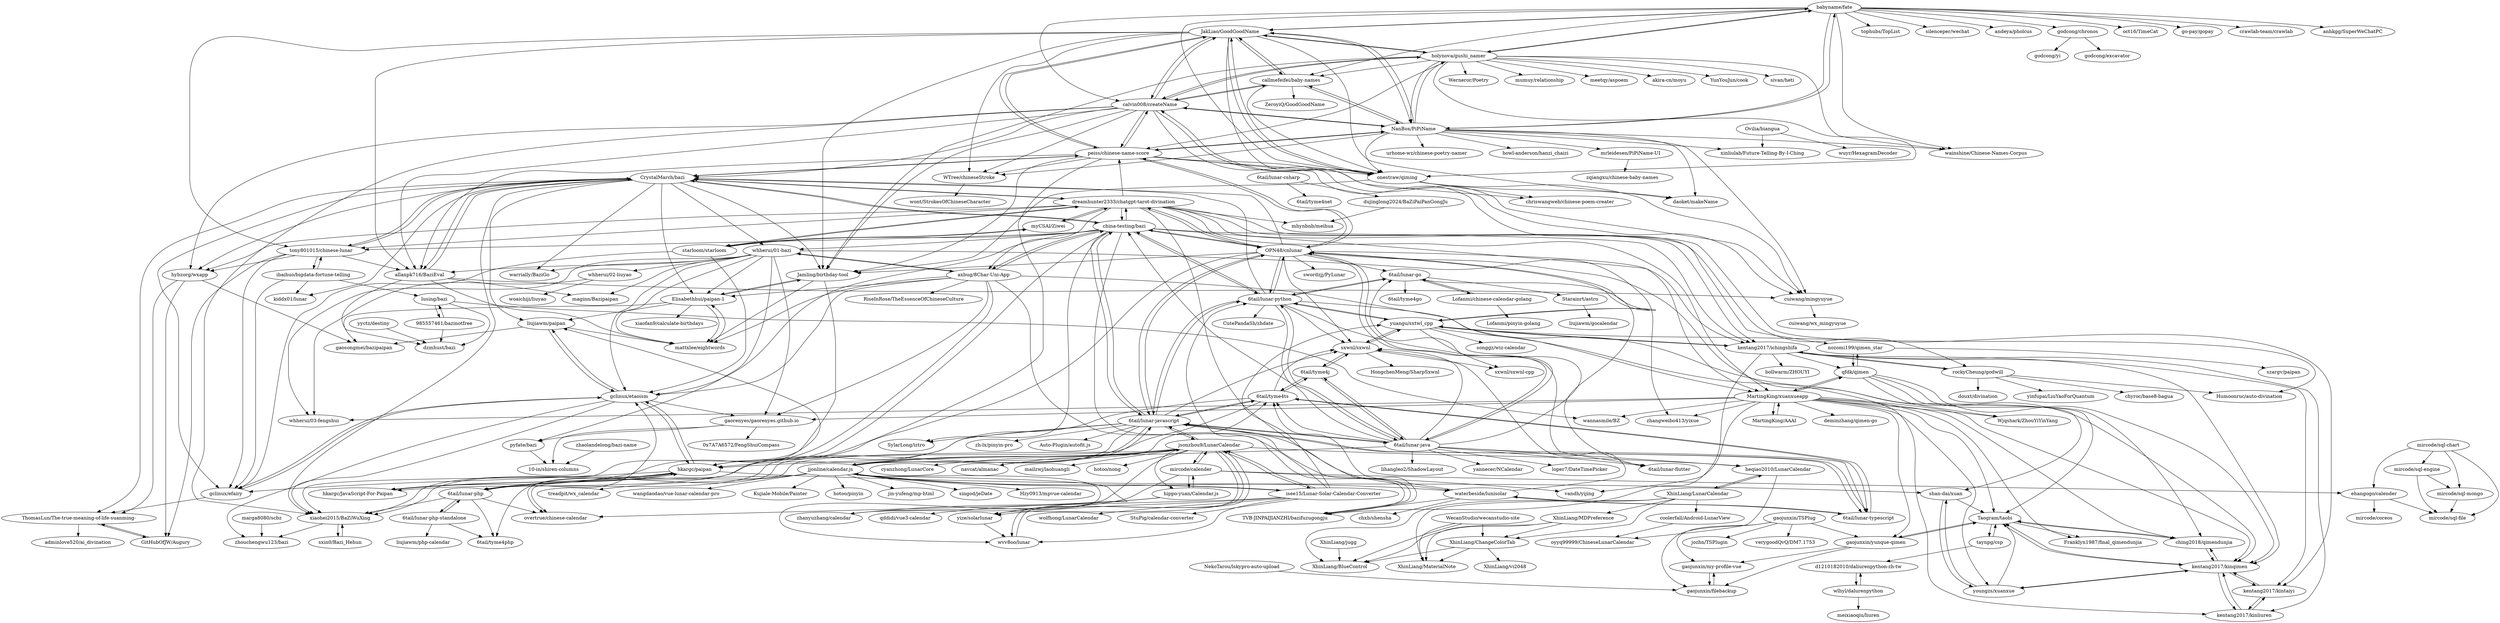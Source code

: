 digraph G {
"babyname/fate" -> "JakLiao/GoodGoodName"
"babyname/fate" -> "holynova/gushi_namer"
"babyname/fate" -> "wainshine/Chinese-Names-Corpus" ["e"=1]
"babyname/fate" -> "callmefeifei/baby-names"
"babyname/fate" -> "tophubs/TopList" ["e"=1]
"babyname/fate" -> "calvin008/createName"
"babyname/fate" -> "NanBox/PiPiName"
"babyname/fate" -> "silenceper/wechat" ["e"=1]
"babyname/fate" -> "andeya/pholcus" ["e"=1]
"babyname/fate" -> "godcong/chronos"
"babyname/fate" -> "oct16/TimeCat" ["e"=1]
"babyname/fate" -> "onestraw/qiming"
"babyname/fate" -> "go-pay/gopay" ["e"=1]
"babyname/fate" -> "crawlab-team/crawlab" ["e"=1]
"babyname/fate" -> "anhkgg/SuperWeChatPC" ["e"=1]
"CrystalMarch/bazi" -> "peiss/chinese-name-score"
"CrystalMarch/bazi" -> "tony801015/chinese-lunar"
"CrystalMarch/bazi" -> "kiddx01/lunar"
"CrystalMarch/bazi" -> "allanpk716/BaziEval"
"CrystalMarch/bazi" -> "Elisabethhui/paipan-1"
"CrystalMarch/bazi" -> "gclinux/efairy"
"CrystalMarch/bazi" -> "hybzorg/wxapp"
"CrystalMarch/bazi" -> "china-testing/bazi"
"CrystalMarch/bazi" -> "Jamling/birthday-tool"
"CrystalMarch/bazi" -> "whherui/01-bazi"
"CrystalMarch/bazi" -> "ThomasLun/The-true-meaning-of-life-suanming-"
"CrystalMarch/bazi" -> "warrially/BaziGo"
"CrystalMarch/bazi" -> "xiaohei2015/BaZiWuXing"
"CrystalMarch/bazi" -> "liujiawm/paipan"
"CrystalMarch/bazi" -> "dreamhunter2333/chatgpt-tarot-divination"
"OPN48/cnlunar" -> "6tail/lunar-python"
"OPN48/cnlunar" -> "china-testing/bazi"
"OPN48/cnlunar" -> "yuangu/sxtwl_cpp"
"OPN48/cnlunar" -> "sxwnl/sxwnl"
"OPN48/cnlunar" -> "peiss/chinese-name-score"
"OPN48/cnlunar" -> "6tail/lunar-java"
"OPN48/cnlunar" -> "dreamhunter2333/chatgpt-tarot-divination"
"OPN48/cnlunar" -> "6tail/lunar-javascript"
"OPN48/cnlunar" -> "kentang2017/ichingshifa"
"OPN48/cnlunar" -> "shan-dai/xuan"
"OPN48/cnlunar" -> "6tail/lunar-go"
"OPN48/cnlunar" -> "hkargc/paipan"
"OPN48/cnlunar" -> "CrystalMarch/bazi"
"OPN48/cnlunar" -> "swordzjj/PyLunar"
"OPN48/cnlunar" -> "Jamling/birthday-tool"
"nozomi199/qimen_star" -> "qfdk/qimen"
"nozomi199/qimen_star" -> "szargv/paipan"
"6tail/lunar-java" -> "6tail/tyme4j"
"6tail/lunar-java" -> "6tail/lunar-javascript"
"6tail/lunar-java" -> "heqiao2010/LunarCalendar"
"6tail/lunar-java" -> "OPN48/cnlunar"
"6tail/lunar-java" -> "6tail/lunar-python"
"6tail/lunar-java" -> "6tail/lunar-go"
"6tail/lunar-java" -> "sxwnl/sxwnl"
"6tail/lunar-java" -> "yannecer/NCalendar" ["e"=1]
"6tail/lunar-java" -> "china-testing/bazi"
"6tail/lunar-java" -> "loper7/DateTimePicker" ["e"=1]
"6tail/lunar-java" -> "6tail/lunar-typescript"
"6tail/lunar-java" -> "6tail/tyme4ts"
"6tail/lunar-java" -> "6tail/lunar-flutter"
"6tail/lunar-java" -> "hkargc/paipan"
"6tail/lunar-java" -> "lihangleo2/ShadowLayout" ["e"=1]
"JakLiao/GoodGoodName" -> "onestraw/qiming"
"JakLiao/GoodGoodName" -> "calvin008/createName"
"JakLiao/GoodGoodName" -> "NanBox/PiPiName"
"JakLiao/GoodGoodName" -> "holynova/gushi_namer"
"JakLiao/GoodGoodName" -> "callmefeifei/baby-names"
"JakLiao/GoodGoodName" -> "peiss/chinese-name-score"
"JakLiao/GoodGoodName" -> "babyname/fate"
"JakLiao/GoodGoodName" -> "Jamling/birthday-tool"
"JakLiao/GoodGoodName" -> "cuiwang/mingyuyue"
"JakLiao/GoodGoodName" -> "daoket/makeName"
"JakLiao/GoodGoodName" -> "allanpk716/BaziEval"
"JakLiao/GoodGoodName" -> "tony801015/chinese-lunar"
"JakLiao/GoodGoodName" -> "WTree/chineseStroke"
"qfdk/qimen" -> "MartingKing/xuanxueapp"
"qfdk/qimen" -> "ching2018/qimendunjia"
"qfdk/qimen" -> "nozomi199/qimen_star"
"qfdk/qimen" -> "kentang2017/kinqimen"
"qfdk/qimen" -> "Taogram/taobi"
"qfdk/qimen" -> "Wjqshark/ZhouYiYinYang"
"china-testing/bazi" -> "MartingKing/xuanxueapp"
"china-testing/bazi" -> "axbug/8Char-Uni-App"
"china-testing/bazi" -> "6tail/lunar-python"
"china-testing/bazi" -> "whherui/01-bazi"
"china-testing/bazi" -> "CrystalMarch/bazi"
"china-testing/bazi" -> "dreamhunter2333/chatgpt-tarot-divination"
"china-testing/bazi" -> "gclinux/etaoism"
"china-testing/bazi" -> "OPN48/cnlunar"
"china-testing/bazi" -> "SylarLong/iztro" ["e"=1]
"china-testing/bazi" -> "hkargc/paipan"
"china-testing/bazi" -> "6tail/lunar-javascript"
"china-testing/bazi" -> "TVB-JINPAIJIANZHI/bazifuzugongju"
"china-testing/bazi" -> "kentang2017/ichingshifa"
"china-testing/bazi" -> "tony801015/chinese-lunar"
"china-testing/bazi" -> "starloom/starloom"
"jjonline/calendar.js" -> "6tail/lunar-javascript"
"jjonline/calendar.js" -> "jsonzhou9/LunarCalendar"
"jjonline/calendar.js" -> "yize/solarlunar"
"jjonline/calendar.js" -> "isee15/Lunar-Solar-Calendar-Converter"
"jjonline/calendar.js" -> "waterbeside/lunisolar"
"jjonline/calendar.js" -> "overtrue/chinese-calendar" ["e"=1]
"jjonline/calendar.js" -> "wangdaodao/vue-lunar-calendar-pro"
"jjonline/calendar.js" -> "wvv8oo/lunar"
"jjonline/calendar.js" -> "Kujiale-Mobile/Painter" ["e"=1]
"jjonline/calendar.js" -> "hotoo/pinyin" ["e"=1]
"jjonline/calendar.js" -> "jin-yufeng/mp-html" ["e"=1]
"jjonline/calendar.js" -> "singod/jeDate" ["e"=1]
"jjonline/calendar.js" -> "Hzy0913/mpvue-calendar" ["e"=1]
"jjonline/calendar.js" -> "treadpit/wx_calendar" ["e"=1]
"jjonline/calendar.js" -> "6tail/tyme4ts"
"jsonzhou9/LunarCalendar" -> "mircode/calender"
"jsonzhou9/LunarCalendar" -> "wvv8oo/lunar"
"jsonzhou9/LunarCalendar" -> "hippo-yuan/Calendar.js"
"jsonzhou9/LunarCalendar" -> "isee15/Lunar-Solar-Calendar-Converter"
"jsonzhou9/LunarCalendar" -> "overtrue/chinese-calendar" ["e"=1]
"jsonzhou9/LunarCalendar" -> "jjonline/calendar.js"
"jsonzhou9/LunarCalendar" -> "yize/solarlunar"
"jsonzhou9/LunarCalendar" -> "hotoo/nong"
"jsonzhou9/LunarCalendar" -> "cyanzhong/LunarCore" ["e"=1]
"jsonzhou9/LunarCalendar" -> "6tail/lunar-javascript"
"jsonzhou9/LunarCalendar" -> "heqiao2010/LunarCalendar"
"jsonzhou9/LunarCalendar" -> "zhanyuzhang/calendar"
"jsonzhou9/LunarCalendar" -> "navcat/almanac"
"jsonzhou9/LunarCalendar" -> "mailzwj/laohuangli" ["e"=1]
"yyctz/destiny" -> "dzmhust/bazi"
"Lofanmi/chinese-calendar-golang" -> "6tail/lunar-go"
"Lofanmi/chinese-calendar-golang" -> "Lofanmi/pinyin-golang"
"6tail/lunar-javascript" -> "6tail/tyme4ts"
"6tail/lunar-javascript" -> "6tail/lunar-typescript"
"6tail/lunar-javascript" -> "6tail/lunar-java"
"6tail/lunar-javascript" -> "jjonline/calendar.js"
"6tail/lunar-javascript" -> "sxwnl/sxwnl"
"6tail/lunar-javascript" -> "china-testing/bazi"
"6tail/lunar-javascript" -> "OPN48/cnlunar"
"6tail/lunar-javascript" -> "6tail/lunar-python"
"6tail/lunar-javascript" -> "SylarLong/iztro" ["e"=1]
"6tail/lunar-javascript" -> "waterbeside/lunisolar"
"6tail/lunar-javascript" -> "Auto-Plugin/autofit.js" ["e"=1]
"6tail/lunar-javascript" -> "hkargc/paipan"
"6tail/lunar-javascript" -> "jsonzhou9/LunarCalendar"
"6tail/lunar-javascript" -> "zh-lx/pinyin-pro" ["e"=1]
"6tail/lunar-javascript" -> "6tail/lunar-php"
"WTree/chineseStroke" -> "wont/StrokesOfChineseCharacter"
"XhinLiang/jugg" -> "XhinLiang/BlueControl"
"ibaihuo/bigdata-fortune-telling" -> "tony801015/chinese-lunar"
"ibaihuo/bigdata-fortune-telling" -> "kiddx01/lunar"
"ibaihuo/bigdata-fortune-telling" -> "lusing/bazi"
"ibaihuo/bigdata-fortune-telling" -> "gclinux/efairy"
"rockyCheung/godwill" -> "chyroc/base8-bagua"
"rockyCheung/godwill" -> "douxt/divination"
"rockyCheung/godwill" -> "Humoonruc/auto-divination"
"rockyCheung/godwill" -> "kentang2017/ichingshifa"
"rockyCheung/godwill" -> "yinfupai/LiuYaoForQuantum"
"kentang2017/ichingshifa" -> "kentang2017/kinliuren"
"kentang2017/ichingshifa" -> "kentang2017/kinqimen"
"kentang2017/ichingshifa" -> "kentang2017/kintaiyi"
"kentang2017/ichingshifa" -> "bollwarm/ZHOUYI"
"kentang2017/ichingshifa" -> "rockyCheung/godwill"
"kentang2017/ichingshifa" -> "yuangu/sxtwl_cpp"
"kentang2017/ichingshifa" -> "qfdk/qimen"
"kentang2017/ichingshifa" -> "TVB-JINPAIJIANZHI/bazifuzugongju"
"godcong/chronos" -> "godcong/excavator"
"godcong/chronos" -> "godcong/yi"
"onestraw/qiming" -> "JakLiao/GoodGoodName"
"onestraw/qiming" -> "daoket/makeName"
"onestraw/qiming" -> "calvin008/createName"
"onestraw/qiming" -> "Jamling/birthday-tool"
"onestraw/qiming" -> "chriswangweb/chinese-poem-creater"
"onestraw/qiming" -> "cuiwang/mingyuyue"
"liujiawm/paipan" -> "gaosongmei/bazipaipan"
"liujiawm/paipan" -> "gclinux/etaoism"
"liujiawm/paipan" -> "mattxlee/eightwords"
"hybzorg/wxapp" -> "GitHubOfJW/Augury"
"hybzorg/wxapp" -> "gaosongmei/bazipaipan"
"hybzorg/wxapp" -> "ThomasLun/The-true-meaning-of-life-suanming-"
"gclinux/efairy" -> "gclinux/etaoism"
"gclinux/efairy" -> "ThomasLun/The-true-meaning-of-life-suanming-"
"whherui/02-liuyao" -> "woaichiji/liuyao"
"whherui/02-liuyao" -> "whherui/03-fengshui"
"xiaohei2015/BaZiWuXing" -> "sxin0/Bazi_Hehun"
"xiaohei2015/BaZiWuXing" -> "zhouchengwu123/bazi"
"wlhyl/dalurenpython" -> "d1210182010/daliurenpython-zh-tw"
"wlhyl/dalurenpython" -> "meixiaoqiu/liuren"
"sxin0/Bazi_Hehun" -> "xiaohei2015/BaZiWuXing"
"lusing/bazi" -> "985557461/bazinotfree"
"lusing/bazi" -> "dzmhust/bazi"
"lusing/bazi" -> "wannasmile/BZ"
"GitHubOfJW/Augury" -> "ThomasLun/The-true-meaning-of-life-suanming-"
"isee15/Lunar-Solar-Calendar-Converter" -> "jsonzhou9/LunarCalendar"
"isee15/Lunar-Solar-Calendar-Converter" -> "overtrue/chinese-calendar" ["e"=1]
"isee15/Lunar-Solar-Calendar-Converter" -> "wvv8oo/lunar"
"isee15/Lunar-Solar-Calendar-Converter" -> "jjonline/calendar.js"
"isee15/Lunar-Solar-Calendar-Converter" -> "wolfhong/LunarCalendar"
"isee15/Lunar-Solar-Calendar-Converter" -> "6tail/lunar-python"
"isee15/Lunar-Solar-Calendar-Converter" -> "yuangu/sxtwl_cpp"
"isee15/Lunar-Solar-Calendar-Converter" -> "StuPig/calendar-converter"
"isee15/Lunar-Solar-Calendar-Converter" -> "yize/solarlunar"
"whherui/01-bazi" -> "gaorenyes/gaorenyes.github.io"
"whherui/01-bazi" -> "axbug/8Char-Uni-App"
"whherui/01-bazi" -> "pyfate/bazi"
"whherui/01-bazi" -> "zhangweibo413/yixue"
"whherui/01-bazi" -> "maginn/Bazipaipan"
"whherui/01-bazi" -> "whherui/03-fengshui"
"whherui/01-bazi" -> "whherui/02-liuyao"
"whherui/01-bazi" -> "allanpk716/BaziEval"
"whherui/01-bazi" -> "gclinux/etaoism"
"whherui/01-bazi" -> "warrially/BaziGo"
"whherui/01-bazi" -> "Elisabethhui/paipan-1"
"whherui/01-bazi" -> "mattxlee/eightwords"
"6tail/lunar-php" -> "6tail/lunar-php-standalone"
"6tail/lunar-php" -> "hkargc/paipan"
"6tail/lunar-php" -> "6tail/tyme4php"
"6tail/lunar-php" -> "gclinux/etaoism"
"6tail/lunar-php" -> "xiaohei2015/BaZiWuXing"
"6tail/lunar-php" -> "overtrue/chinese-calendar" ["e"=1]
"calvin008/createName" -> "JakLiao/GoodGoodName"
"calvin008/createName" -> "onestraw/qiming"
"calvin008/createName" -> "NanBox/PiPiName"
"calvin008/createName" -> "peiss/chinese-name-score"
"calvin008/createName" -> "Jamling/birthday-tool"
"calvin008/createName" -> "holynova/gushi_namer"
"calvin008/createName" -> "callmefeifei/baby-names"
"calvin008/createName" -> "chriswangweb/chinese-poem-creater"
"calvin008/createName" -> "hybzorg/wxapp"
"calvin008/createName" -> "xiaohei2015/BaZiWuXing"
"calvin008/createName" -> "CrystalMarch/bazi"
"calvin008/createName" -> "WTree/chineseStroke"
"calvin008/createName" -> "allanpk716/BaziEval"
"callmefeifei/baby-names" -> "NanBox/PiPiName"
"callmefeifei/baby-names" -> "JakLiao/GoodGoodName"
"callmefeifei/baby-names" -> "calvin008/createName"
"callmefeifei/baby-names" -> "onestraw/qiming"
"callmefeifei/baby-names" -> "ZeroyiQ/GoodGoodName"
"6tail/lunar-go" -> "Lofanmi/chinese-calendar-golang"
"6tail/lunar-go" -> "Starainrt/astro"
"6tail/lunar-go" -> "6tail/tyme4go"
"6tail/lunar-go" -> "6tail/lunar-python"
"6tail/lunar-go" -> "6tail/lunar-flutter"
"NanBox/PiPiName" -> "JakLiao/GoodGoodName"
"NanBox/PiPiName" -> "callmefeifei/baby-names"
"NanBox/PiPiName" -> "calvin008/createName"
"NanBox/PiPiName" -> "holynova/gushi_namer"
"NanBox/PiPiName" -> "peiss/chinese-name-score"
"NanBox/PiPiName" -> "mrleidesen/PiPiName-UI"
"NanBox/PiPiName" -> "WTree/chineseStroke"
"NanBox/PiPiName" -> "onestraw/qiming"
"NanBox/PiPiName" -> "urhome-wz/chinese-poetry-namer"
"NanBox/PiPiName" -> "daoket/makeName"
"NanBox/PiPiName" -> "cuiwang/mingyuyue"
"NanBox/PiPiName" -> "xinliulab/Future-Telling-By-I-Ching"
"NanBox/PiPiName" -> "wainshine/Chinese-Names-Corpus" ["e"=1]
"NanBox/PiPiName" -> "babyname/fate"
"NanBox/PiPiName" -> "howl-anderson/hanzi_chaizi" ["e"=1]
"6tail/lunar-python" -> "OPN48/cnlunar"
"6tail/lunar-python" -> "china-testing/bazi"
"6tail/lunar-python" -> "yuangu/sxtwl_cpp"
"6tail/lunar-python" -> "6tail/lunar-go"
"6tail/lunar-python" -> "CrystalMarch/bazi"
"6tail/lunar-python" -> "sxwnl/sxwnl"
"6tail/lunar-python" -> "6tail/lunar-java"
"6tail/lunar-python" -> "kentang2017/kinqimen"
"6tail/lunar-python" -> "6tail/lunar-javascript"
"6tail/lunar-python" -> "CutePandaSh/zhdate"
"6tail/lunar-python" -> "6tail/lunar-flutter"
"hkargc/paipan" -> "gclinux/etaoism"
"hkargc/paipan" -> "hkargc/JavaScript-For-Paipan"
"hkargc/paipan" -> "6tail/lunar-php"
"hkargc/paipan" -> "liujiawm/paipan"
"hkargc/paipan" -> "xiaohei2015/BaZiWuXing"
"hkargc/paipan" -> "shan-dai/xuan"
"hkargc/paipan" -> "gclinux/efairy"
"tony801015/chinese-lunar" -> "ibaihuo/bigdata-fortune-telling"
"tony801015/chinese-lunar" -> "CrystalMarch/bazi"
"tony801015/chinese-lunar" -> "gclinux/efairy"
"tony801015/chinese-lunar" -> "GitHubOfJW/Augury"
"tony801015/chinese-lunar" -> "hybzorg/wxapp"
"tony801015/chinese-lunar" -> "allanpk716/BaziEval"
"Ovilia/biangua" -> "wuyr/HexagramDecoder"
"Ovilia/biangua" -> "xinliulab/Future-Telling-By-I-Ching"
"kentang2017/kinliuren" -> "kentang2017/kintaiyi"
"kentang2017/kinliuren" -> "kentang2017/kinqimen"
"d1210182010/daliurenpython-zh-tw" -> "wlhyl/dalurenpython"
"Starainrt/astro" -> "liujiawm/gocalendar"
"kentang2017/kinqimen" -> "kentang2017/kinliuren"
"kentang2017/kinqimen" -> "Taogram/taobi"
"kentang2017/kinqimen" -> "kentang2017/kintaiyi"
"kentang2017/kinqimen" -> "ching2018/qimendunjia"
"kentang2017/kinqimen" -> "youngzs/xuanxue"
"6tail/lunar-csharp" -> "6tail/tyme4net"
"6tail/lunar-csharp" -> "dujinglong2024/BaZiPaiPanGongJu"
"gclinux/etaoism" -> "zhouchengwu123/bazi"
"gclinux/etaoism" -> "liujiawm/paipan"
"gclinux/etaoism" -> "hkargc/paipan"
"gclinux/etaoism" -> "gclinux/efairy"
"gclinux/etaoism" -> "xiaohei2015/BaZiWuXing"
"gclinux/etaoism" -> "gaorenyes/gaorenyes.github.io"
"kentang2017/kintaiyi" -> "kentang2017/kinliuren"
"kentang2017/kintaiyi" -> "kentang2017/kinqimen"
"ThomasLun/The-true-meaning-of-life-suanming-" -> "GitHubOfJW/Augury"
"ThomasLun/The-true-meaning-of-life-suanming-" -> "adminlove520/ai_divination"
"6tail/lunar-php-standalone" -> "6tail/lunar-php"
"6tail/lunar-php-standalone" -> "6tail/tyme4php"
"6tail/lunar-php-standalone" -> "liujiawm/php-calendar"
"6tail/lunar-typescript" -> "6tail/tyme4ts"
"6tail/lunar-typescript" -> "6tail/lunar-javascript"
"6tail/lunar-typescript" -> "waterbeside/lunisolar"
"MartingKing/xuanxueapp" -> "qfdk/qimen"
"MartingKing/xuanxueapp" -> "MartingKing/AAAI"
"MartingKing/xuanxueapp" -> "wannasmile/BZ"
"MartingKing/xuanxueapp" -> "gaorenyes/gaorenyes.github.io"
"MartingKing/xuanxueapp" -> "kentang2017/kinqimen"
"MartingKing/xuanxueapp" -> "zhangweibo413/yixue"
"MartingKing/xuanxueapp" -> "vandh/yijing"
"MartingKing/xuanxueapp" -> "ching2018/qimendunjia"
"MartingKing/xuanxueapp" -> "whherui/03-fengshui"
"MartingKing/xuanxueapp" -> "youngzs/xuanxue"
"MartingKing/xuanxueapp" -> "gaojunxin/yunque-qimen"
"MartingKing/xuanxueapp" -> "Taogram/taobi"
"MartingKing/xuanxueapp" -> "Franklyn1987/final_qimendunjia"
"MartingKing/xuanxueapp" -> "Wjqshark/ZhouYiYinYang"
"MartingKing/xuanxueapp" -> "deminzhang/qimen-go"
"Taogram/taobi" -> "gaojunxin/yunque-qimen"
"Taogram/taobi" -> "kentang2017/kinqimen"
"Taogram/taobi" -> "ching2018/qimendunjia"
"Taogram/taobi" -> "taynpg/csp"
"Taogram/taobi" -> "Franklyn1987/final_qimendunjia"
"heqiao2010/LunarCalendar" -> "XhinLiang/LunarCalendar"
"heqiao2010/LunarCalendar" -> "oyyq99999/ChineseLunarCalendar"
"mrleidesen/PiPiName-UI" -> "zqiangxu/chinese-baby-names"
"gaorenyes/gaorenyes.github.io" -> "10-in/shiren-columns"
"gaorenyes/gaorenyes.github.io" -> "pyfate/bazi"
"gaorenyes/gaorenyes.github.io" -> "0x7A7A6572/FengShuiCompass"
"sxwnl/sxwnl" -> "sxwnl/sxwnl-cpp"
"sxwnl/sxwnl" -> "HongchenMeng/SharpSxwnl"
"sxwnl/sxwnl" -> "yuangu/sxtwl_cpp"
"sxwnl/sxwnl" -> "6tail/tyme4j"
"XhinLiang/ChangeColorTab" -> "XhinLiang/BlueControl"
"XhinLiang/ChangeColorTab" -> "XhinLiang/MaterialNote"
"XhinLiang/ChangeColorTab" -> "XhinLiang/vi2048"
"coolerfall/Android-LunarView" -> "oyyq99999/ChineseLunarCalendar"
"ching2018/qimendunjia" -> "Taogram/taobi"
"ching2018/qimendunjia" -> "kentang2017/kinqimen"
"yize/solarlunar" -> "wvv8oo/lunar"
"zhaolandelong/bazi-name" -> "10-in/shiren-columns"
"hkargc/JavaScript-For-Paipan" -> "hkargc/paipan"
"pyfate/bazi" -> "10-in/shiren-columns"
"waterbeside/lunisolar" -> "6tail/lunar-typescript"
"waterbeside/lunisolar" -> "TVB-JINPAIJIANZHI/bazifuzugongju"
"waterbeside/lunisolar" -> "6tail/tyme4ts"
"waterbeside/lunisolar" -> "chxb/shensha"
"waterbeside/lunisolar" -> "sxwnl/sxwnl"
"mircode/calender" -> "hippo-yuan/Calendar.js"
"mircode/calender" -> "zhanyuzhang/calendar"
"mircode/calender" -> "ehangogo/calender"
"mircode/calender" -> "vandh/yijing"
"mircode/calender" -> "jsonzhou9/LunarCalendar"
"axbug/8Char-Uni-App" -> "whherui/01-bazi"
"axbug/8Char-Uni-App" -> "gaorenyes/gaorenyes.github.io"
"axbug/8Char-Uni-App" -> "TVB-JINPAIJIANZHI/bazifuzugongju"
"axbug/8Char-Uni-App" -> "gclinux/etaoism"
"axbug/8Char-Uni-App" -> "china-testing/bazi"
"axbug/8Char-Uni-App" -> "MartingKing/xuanxueapp"
"axbug/8Char-Uni-App" -> "RiseInRose/TheEssenceOfChineseCulture"
"axbug/8Char-Uni-App" -> "hkargc/JavaScript-For-Paipan"
"axbug/8Char-Uni-App" -> "Elisabethhui/paipan-1"
"axbug/8Char-Uni-App" -> "mattxlee/eightwords"
"XhinLiang/LunarCalendar" -> "coolerfall/Android-LunarView"
"XhinLiang/LunarCalendar" -> "heqiao2010/LunarCalendar"
"XhinLiang/LunarCalendar" -> "XhinLiang/ChangeColorTab"
"XhinLiang/LunarCalendar" -> "XhinLiang/MDPreference"
"XhinLiang/LunarCalendar" -> "XhinLiang/BlueControl"
"XhinLiang/LunarCalendar" -> "XhinLiang/MaterialNote"
"XhinLiang/MDPreference" -> "XhinLiang/ChangeColorTab"
"XhinLiang/MDPreference" -> "XhinLiang/BlueControl"
"XhinLiang/MDPreference" -> "XhinLiang/MaterialNote"
"985557461/bazinotfree" -> "dzmhust/bazi"
"985557461/bazinotfree" -> "lusing/bazi"
"hippo-yuan/Calendar.js" -> "mircode/calender"
"hippo-yuan/Calendar.js" -> "zhanyuzhang/calendar"
"hippo-yuan/Calendar.js" -> "qddidi/vue3-calendar"
"mattxlee/eightwords" -> "Elisabethhui/paipan-1"
"mircode/sql-mongo" -> "mircode/sql-file"
"starloom/starloom" -> "dreamhunter2333/chatgpt-tarot-divination"
"starloom/starloom" -> "myCSAI/Ziwei"
"starloom/starloom" -> "gclinux/etaoism"
"starloom/starloom" -> "gclinux/efairy"
"dreamhunter2333/chatgpt-tarot-divination" -> "starloom/starloom"
"dreamhunter2333/chatgpt-tarot-divination" -> "myCSAI/Ziwei"
"dreamhunter2333/chatgpt-tarot-divination" -> "china-testing/bazi"
"dreamhunter2333/chatgpt-tarot-divination" -> "TVB-JINPAIJIANZHI/bazifuzugongju"
"dreamhunter2333/chatgpt-tarot-divination" -> "CrystalMarch/bazi"
"dreamhunter2333/chatgpt-tarot-divination" -> "mhynbnb/meihua"
"dreamhunter2333/chatgpt-tarot-divination" -> "kentang2017/ichingshifa"
"dreamhunter2333/chatgpt-tarot-divination" -> "axbug/8Char-Uni-App"
"dreamhunter2333/chatgpt-tarot-divination" -> "tony801015/chinese-lunar"
"dreamhunter2333/chatgpt-tarot-divination" -> "Humoonruc/auto-divination"
"dreamhunter2333/chatgpt-tarot-divination" -> "MartingKing/xuanxueapp"
"dreamhunter2333/chatgpt-tarot-divination" -> "OPN48/cnlunar"
"dreamhunter2333/chatgpt-tarot-divination" -> "peiss/chinese-name-score"
"dreamhunter2333/chatgpt-tarot-divination" -> "rockyCheung/godwill"
"dreamhunter2333/chatgpt-tarot-divination" -> "hybzorg/wxapp"
"WecanStudio/wecanstudio-site" -> "XhinLiang/MaterialNote"
"WecanStudio/wecanstudio-site" -> "XhinLiang/ChangeColorTab"
"WecanStudio/wecanstudio-site" -> "XhinLiang/BlueControl"
"mircode/sql-engine" -> "mircode/sql-file"
"mircode/sql-engine" -> "mircode/sql-mongo"
"youngzs/xuanxue" -> "kentang2017/kinqimen"
"youngzs/xuanxue" -> "Taogram/taobi"
"youngzs/xuanxue" -> "shan-dai/xuan"
"MartingKing/AAAI" -> "MartingKing/xuanxueapp"
"NekoTarou/lskypro-auto-upload" -> "gaojunxin/filebackup"
"ehangogo/calender" -> "mircode/sql-file"
"ehangogo/calender" -> "mircode/coreos"
"peiss/chinese-name-score" -> "CrystalMarch/bazi"
"peiss/chinese-name-score" -> "calvin008/createName"
"peiss/chinese-name-score" -> "xiaohei2015/BaZiWuXing"
"peiss/chinese-name-score" -> "JakLiao/GoodGoodName"
"peiss/chinese-name-score" -> "Jamling/birthday-tool"
"peiss/chinese-name-score" -> "allanpk716/BaziEval"
"peiss/chinese-name-score" -> "onestraw/qiming"
"peiss/chinese-name-score" -> "nozomi199/qimen_star"
"peiss/chinese-name-score" -> "NanBox/PiPiName"
"peiss/chinese-name-score" -> "cuiwang/mingyuyue"
"peiss/chinese-name-score" -> "OPN48/cnlunar"
"peiss/chinese-name-score" -> "WTree/chineseStroke"
"6tail/tyme4ts" -> "6tail/lunar-typescript"
"6tail/tyme4ts" -> "6tail/lunar-javascript"
"6tail/tyme4ts" -> "6tail/tyme4j"
"6tail/tyme4ts" -> "6tail/tyme4php"
"6tail/tyme4ts" -> "hkargc/JavaScript-For-Paipan"
"6tail/tyme4ts" -> "sxwnl/sxwnl"
"6tail/tyme4j" -> "6tail/lunar-java"
"6tail/tyme4j" -> "6tail/tyme4ts"
"6tail/tyme4j" -> "sxwnl/sxwnl"
"holynova/gushi_namer" -> "JakLiao/GoodGoodName"
"holynova/gushi_namer" -> "NanBox/PiPiName"
"holynova/gushi_namer" -> "calvin008/createName"
"holynova/gushi_namer" -> "wainshine/Chinese-Names-Corpus" ["e"=1]
"holynova/gushi_namer" -> "babyname/fate"
"holynova/gushi_namer" -> "onestraw/qiming"
"holynova/gushi_namer" -> "callmefeifei/baby-names"
"holynova/gushi_namer" -> "peiss/chinese-name-score"
"holynova/gushi_namer" -> "Werneror/Poetry" ["e"=1]
"holynova/gushi_namer" -> "Jamling/birthday-tool"
"holynova/gushi_namer" -> "mumuy/relationship" ["e"=1]
"holynova/gushi_namer" -> "meetqy/aspoem" ["e"=1]
"holynova/gushi_namer" -> "akira-cn/moyu" ["e"=1]
"holynova/gushi_namer" -> "YunYouJun/cook" ["e"=1]
"holynova/gushi_namer" -> "sivan/heti" ["e"=1]
"myCSAI/Ziwei" -> "starloom/starloom"
"myCSAI/Ziwei" -> "dreamhunter2333/chatgpt-tarot-divination"
"wvv8oo/lunar" -> "jsonzhou9/LunarCalendar"
"dujinglong2024/BaZiPaiPanGongJu" -> "mhynbnb/meihua"
"gaojunxin/yunque-qimen" -> "gaojunxin/filebackup"
"gaojunxin/yunque-qimen" -> "Taogram/taobi"
"gaojunxin/yunque-qimen" -> "gaojunxin/my-profile-vue"
"gaojunxin/filebackup" -> "gaojunxin/my-profile-vue"
"gaojunxin/my-profile-vue" -> "gaojunxin/filebackup"
"taynpg/csp" -> "Taogram/taobi"
"taynpg/csp" -> "d1210182010/daliurenpython-zh-tw"
"shan-dai/xuan" -> "Taogram/taobi"
"shan-dai/xuan" -> "youngzs/xuanxue"
"Jamling/birthday-tool" -> "Elisabethhui/paipan-1"
"Jamling/birthday-tool" -> "mattxlee/eightwords"
"Jamling/birthday-tool" -> "xiaohei2015/BaZiWuXing"
"mircode/sql-chart" -> "mircode/sql-file"
"mircode/sql-chart" -> "mircode/sql-mongo"
"mircode/sql-chart" -> "mircode/sql-engine"
"mircode/sql-chart" -> "ehangogo/calender"
"allanpk716/BaziEval" -> "mattxlee/eightwords"
"allanpk716/BaziEval" -> "dzmhust/bazi"
"allanpk716/BaziEval" -> "CrystalMarch/bazi"
"allanpk716/BaziEval" -> "cuiwang/mingyuyue"
"allanpk716/BaziEval" -> "maginn/Bazipaipan"
"Elisabethhui/paipan-1" -> "mattxlee/eightwords"
"Elisabethhui/paipan-1" -> "Jamling/birthday-tool"
"Elisabethhui/paipan-1" -> "gaosongmei/bazipaipan"
"Elisabethhui/paipan-1" -> "liujiawm/paipan"
"Elisabethhui/paipan-1" -> "xiaofan9/calculate-birthdays"
"cuiwang/mingyuyue" -> "cuiwang/wx_mingyuyue"
"marga8080/scbz" -> "zhouchengwu123/bazi"
"gaojunxin/TSPlug" -> "gaojunxin/filebackup"
"gaojunxin/TSPlug" -> "jozhn/TSPlugin"
"gaojunxin/TSPlug" -> "gaojunxin/yunque-qimen"
"gaojunxin/TSPlug" -> "gaojunxin/my-profile-vue"
"gaojunxin/TSPlug" -> "verygoodQvQ/DM7.1753" ["e"=1]
"yuangu/sxtwl_cpp" -> "sxwnl/sxwnl-cpp"
"yuangu/sxtwl_cpp" -> "sxwnl/sxwnl"
"yuangu/sxtwl_cpp" -> "kentang2017/ichingshifa"
"yuangu/sxtwl_cpp" -> "kentang2017/kinliuren"
"yuangu/sxtwl_cpp" -> "6tail/lunar-python"
"yuangu/sxtwl_cpp" -> "kentang2017/kintaiyi"
"yuangu/sxtwl_cpp" -> "songgz/wiz-calendar"
"yuangu/sxtwl_cpp" -> "OPN48/cnlunar"
"babyname/fate" ["l"="55.084,29.155"]
"JakLiao/GoodGoodName" ["l"="55.048,29.115"]
"holynova/gushi_namer" ["l"="55.089,29.105"]
"wainshine/Chinese-Names-Corpus" ["l"="53.245,27.35"]
"callmefeifei/baby-names" ["l"="55.052,29.136"]
"tophubs/TopList" ["l"="-4.889,17.653"]
"calvin008/createName" ["l"="55.044,29.098"]
"NanBox/PiPiName" ["l"="55.074,29.126"]
"silenceper/wechat" ["l"="3.213,-8.844"]
"andeya/pholcus" ["l"="3.311,-8.7"]
"godcong/chronos" ["l"="55.112,29.204"]
"oct16/TimeCat" ["l"="-4.085,-32.888"]
"onestraw/qiming" ["l"="55.064,29.108"]
"go-pay/gopay" ["l"="3.221,-8.906"]
"crawlab-team/crawlab" ["l"="48.496,23.311"]
"anhkgg/SuperWeChatPC" ["l"="50.575,22.573"]
"CrystalMarch/bazi" ["l"="54.984,29.054"]
"peiss/chinese-name-score" ["l"="55.011,29.093"]
"tony801015/chinese-lunar" ["l"="54.996,29.072"]
"kiddx01/lunar" ["l"="55.034,29.031"]
"allanpk716/BaziEval" ["l"="55.017,29.079"]
"Elisabethhui/paipan-1" ["l"="55.006,29.047"]
"gclinux/efairy" ["l"="54.987,29.04"]
"hybzorg/wxapp" ["l"="55.01,29.063"]
"china-testing/bazi" ["l"="54.929,29.037"]
"Jamling/birthday-tool" ["l"="55.027,29.071"]
"whherui/01-bazi" ["l"="54.969,29.057"]
"ThomasLun/The-true-meaning-of-life-suanming-" ["l"="55.02,29.042"]
"warrially/BaziGo" ["l"="55,29.02"]
"xiaohei2015/BaZiWuXing" ["l"="55.004,29.037"]
"liujiawm/paipan" ["l"="54.987,29.028"]
"dreamhunter2333/chatgpt-tarot-divination" ["l"="54.936,29.074"]
"OPN48/cnlunar" ["l"="54.932,29.017"]
"6tail/lunar-python" ["l"="54.913,28.991"]
"yuangu/sxtwl_cpp" ["l"="54.878,29.011"]
"sxwnl/sxwnl" ["l"="54.894,28.974"]
"6tail/lunar-java" ["l"="54.918,28.968"]
"6tail/lunar-javascript" ["l"="54.882,28.987"]
"kentang2017/ichingshifa" ["l"="54.885,29.054"]
"shan-dai/xuan" ["l"="54.899,29.048"]
"6tail/lunar-go" ["l"="54.956,28.943"]
"hkargc/paipan" ["l"="54.953,29.012"]
"swordzjj/PyLunar" ["l"="54.95,28.985"]
"nozomi199/qimen_star" ["l"="54.93,29.116"]
"qfdk/qimen" ["l"="54.887,29.09"]
"szargv/paipan" ["l"="54.93,29.149"]
"6tail/tyme4j" ["l"="54.905,28.944"]
"heqiao2010/LunarCalendar" ["l"="54.833,28.888"]
"yannecer/NCalendar" ["l"="59.972,-13.852"]
"loper7/DateTimePicker" ["l"="57.918,-11.161"]
"6tail/lunar-typescript" ["l"="54.872,28.953"]
"6tail/tyme4ts" ["l"="54.892,28.959"]
"6tail/lunar-flutter" ["l"="54.933,28.943"]
"lihangleo2/ShadowLayout" ["l"="60.165,-13.703"]
"cuiwang/mingyuyue" ["l"="55.058,29.087"]
"daoket/makeName" ["l"="55.092,29.126"]
"WTree/chineseStroke" ["l"="55.027,29.13"]
"MartingKing/xuanxueapp" ["l"="54.895,29.074"]
"ching2018/qimendunjia" ["l"="54.865,29.075"]
"kentang2017/kinqimen" ["l"="54.867,29.056"]
"Taogram/taobi" ["l"="54.854,29.083"]
"Wjqshark/ZhouYiYinYang" ["l"="54.874,29.097"]
"axbug/8Char-Uni-App" ["l"="54.945,29.054"]
"gclinux/etaoism" ["l"="54.969,29.035"]
"SylarLong/iztro" ["l"="2.721,-9.561"]
"TVB-JINPAIJIANZHI/bazifuzugongju" ["l"="54.902,29.033"]
"starloom/starloom" ["l"="54.957,29.072"]
"jjonline/calendar.js" ["l"="54.827,28.96"]
"jsonzhou9/LunarCalendar" ["l"="54.79,28.965"]
"yize/solarlunar" ["l"="54.784,28.929"]
"isee15/Lunar-Solar-Calendar-Converter" ["l"="54.816,28.94"]
"waterbeside/lunisolar" ["l"="54.86,28.971"]
"overtrue/chinese-calendar" ["l"="-19.342,25.453"]
"wangdaodao/vue-lunar-calendar-pro" ["l"="54.834,28.916"]
"wvv8oo/lunar" ["l"="54.776,28.947"]
"Kujiale-Mobile/Painter" ["l"="-4.289,-35.842"]
"hotoo/pinyin" ["l"="-4.073,-33.25"]
"jin-yufeng/mp-html" ["l"="-4.294,-35.889"]
"singod/jeDate" ["l"="22.388,-31.119"]
"Hzy0913/mpvue-calendar" ["l"="-4.448,-35.707"]
"treadpit/wx_calendar" ["l"="-4.333,-35.829"]
"mircode/calender" ["l"="54.762,29.001"]
"hippo-yuan/Calendar.js" ["l"="54.742,28.987"]
"hotoo/nong" ["l"="54.732,28.943"]
"cyanzhong/LunarCore" ["l"="44.16,-22.996"]
"zhanyuzhang/calendar" ["l"="54.76,28.981"]
"navcat/almanac" ["l"="54.749,28.961"]
"mailzwj/laohuangli" ["l"="-5.172,-36.188"]
"yyctz/destiny" ["l"="55.103,29.038"]
"dzmhust/bazi" ["l"="55.068,29.053"]
"Lofanmi/chinese-calendar-golang" ["l"="54.967,28.899"]
"Lofanmi/pinyin-golang" ["l"="54.976,28.862"]
"Auto-Plugin/autofit.js" ["l"="-3.189,-35.654"]
"zh-lx/pinyin-pro" ["l"="-54.361,-14.712"]
"6tail/lunar-php" ["l"="54.97,28.99"]
"wont/StrokesOfChineseCharacter" ["l"="55.015,29.161"]
"XhinLiang/jugg" ["l"="54.838,28.784"]
"XhinLiang/BlueControl" ["l"="54.818,28.799"]
"ibaihuo/bigdata-fortune-telling" ["l"="55.031,29.048"]
"lusing/bazi" ["l"="55.05,29.049"]
"rockyCheung/godwill" ["l"="54.881,29.11"]
"chyroc/base8-bagua" ["l"="54.874,29.145"]
"douxt/divination" ["l"="54.85,29.144"]
"Humoonruc/auto-divination" ["l"="54.906,29.119"]
"yinfupai/LiuYaoForQuantum" ["l"="54.861,29.129"]
"kentang2017/kinliuren" ["l"="54.865,29.037"]
"kentang2017/kintaiyi" ["l"="54.854,29.042"]
"bollwarm/ZHOUYI" ["l"="54.841,29.062"]
"godcong/excavator" ["l"="55.133,29.22"]
"godcong/yi" ["l"="55.116,29.23"]
"chriswangweb/chinese-poem-creater" ["l"="55.079,29.079"]
"gaosongmei/bazipaipan" ["l"="55.018,29.031"]
"mattxlee/eightwords" ["l"="54.996,29.057"]
"GitHubOfJW/Augury" ["l"="55.025,29.058"]
"whherui/02-liuyao" ["l"="54.98,29.015"]
"woaichiji/liuyao" ["l"="55.003,28.991"]
"whherui/03-fengshui" ["l"="54.95,29.042"]
"sxin0/Bazi_Hehun" ["l"="55.023,29.016"]
"zhouchengwu123/bazi" ["l"="55.008,29.01"]
"wlhyl/dalurenpython" ["l"="54.786,29.16"]
"d1210182010/daliurenpython-zh-tw" ["l"="54.803,29.142"]
"meixiaoqiu/liuren" ["l"="54.77,29.175"]
"985557461/bazinotfree" ["l"="55.075,29.037"]
"wannasmile/BZ" ["l"="54.976,29.077"]
"wolfhong/LunarCalendar" ["l"="54.777,28.903"]
"StuPig/calendar-converter" ["l"="54.803,28.906"]
"gaorenyes/gaorenyes.github.io" ["l"="54.953,29.087"]
"pyfate/bazi" ["l"="54.97,29.099"]
"zhangweibo413/yixue" ["l"="54.919,29.068"]
"maginn/Bazipaipan" ["l"="54.989,29.09"]
"6tail/lunar-php-standalone" ["l"="54.99,28.963"]
"6tail/tyme4php" ["l"="54.955,28.964"]
"ZeroyiQ/GoodGoodName" ["l"="55.042,29.165"]
"Starainrt/astro" ["l"="55.004,28.899"]
"6tail/tyme4go" ["l"="54.979,28.923"]
"mrleidesen/PiPiName-UI" ["l"="55.119,29.152"]
"urhome-wz/chinese-poetry-namer" ["l"="55.123,29.13"]
"xinliulab/Future-Telling-By-I-Ching" ["l"="55.156,29.145"]
"howl-anderson/hanzi_chaizi" ["l"="53.498,27.566"]
"CutePandaSh/zhdate" ["l"="54.919,28.922"]
"hkargc/JavaScript-For-Paipan" ["l"="54.935,28.999"]
"Ovilia/biangua" ["l"="55.204,29.16"]
"wuyr/HexagramDecoder" ["l"="55.238,29.17"]
"liujiawm/gocalendar" ["l"="55.028,28.876"]
"youngzs/xuanxue" ["l"="54.875,29.068"]
"6tail/lunar-csharp" ["l"="54.879,29.24"]
"6tail/tyme4net" ["l"="54.871,29.264"]
"dujinglong2024/BaZiPaiPanGongJu" ["l"="54.894,29.198"]
"adminlove520/ai_divination" ["l"="55.051,29.023"]
"liujiawm/php-calendar" ["l"="55.014,28.947"]
"MartingKing/AAAI" ["l"="54.899,29.099"]
"vandh/yijing" ["l"="54.813,29.043"]
"gaojunxin/yunque-qimen" ["l"="54.827,29.094"]
"Franklyn1987/final_qimendunjia" ["l"="54.868,29.088"]
"deminzhang/qimen-go" ["l"="54.86,29.099"]
"taynpg/csp" ["l"="54.83,29.11"]
"XhinLiang/LunarCalendar" ["l"="54.816,28.831"]
"oyyq99999/ChineseLunarCalendar" ["l"="54.81,28.862"]
"zqiangxu/chinese-baby-names" ["l"="55.142,29.17"]
"10-in/shiren-columns" ["l"="54.966,29.123"]
"0x7A7A6572/FengShuiCompass" ["l"="54.952,29.12"]
"sxwnl/sxwnl-cpp" ["l"="54.855,28.996"]
"HongchenMeng/SharpSxwnl" ["l"="54.887,28.929"]
"XhinLiang/ChangeColorTab" ["l"="54.801,28.793"]
"XhinLiang/MaterialNote" ["l"="54.811,28.805"]
"XhinLiang/vi2048" ["l"="54.787,28.774"]
"coolerfall/Android-LunarView" ["l"="54.792,28.842"]
"zhaolandelong/bazi-name" ["l"="54.966,29.153"]
"chxb/shensha" ["l"="54.852,28.942"]
"ehangogo/calender" ["l"="54.706,29.013"]
"RiseInRose/TheEssenceOfChineseCulture" ["l"="54.922,29.092"]
"XhinLiang/MDPreference" ["l"="54.79,28.808"]
"qddidi/vue3-calendar" ["l"="54.708,28.986"]
"mircode/sql-mongo" ["l"="54.66,29.025"]
"mircode/sql-file" ["l"="54.677,29.022"]
"myCSAI/Ziwei" ["l"="54.945,29.1"]
"mhynbnb/meihua" ["l"="54.911,29.146"]
"WecanStudio/wecanstudio-site" ["l"="54.816,28.778"]
"mircode/sql-engine" ["l"="54.657,29.012"]
"NekoTarou/lskypro-auto-upload" ["l"="54.78,29.13"]
"gaojunxin/filebackup" ["l"="54.799,29.114"]
"mircode/coreos" ["l"="54.694,29.028"]
"Werneror/Poetry" ["l"="53.32,27.987"]
"mumuy/relationship" ["l"="-5.157,17.623"]
"meetqy/aspoem" ["l"="-3.303,-36.208"]
"akira-cn/moyu" ["l"="-49.397,12.816"]
"YunYouJun/cook" ["l"="-4.919,17.503"]
"sivan/heti" ["l"="20.634,1.203"]
"gaojunxin/my-profile-vue" ["l"="54.799,29.1"]
"mircode/sql-chart" ["l"="54.675,29.011"]
"xiaofan9/calculate-birthdays" ["l"="55.038,29.017"]
"cuiwang/wx_mingyuyue" ["l"="55.096,29.068"]
"marga8080/scbz" ["l"="55.035,28.987"]
"gaojunxin/TSPlug" ["l"="54.78,29.108"]
"jozhn/TSPlugin" ["l"="54.753,29.116"]
"verygoodQvQ/DM7.1753" ["l"="-42.57,-35.599"]
"songgz/wiz-calendar" ["l"="54.838,29.016"]
}